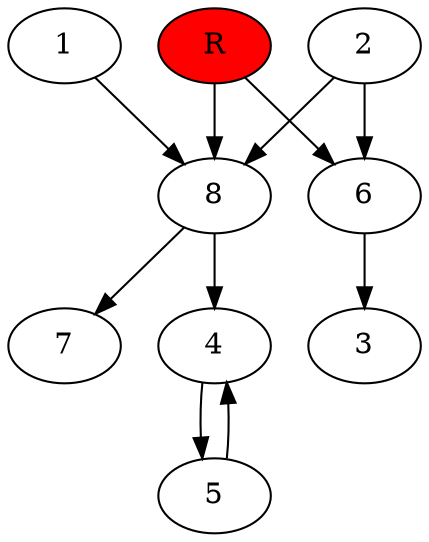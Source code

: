 digraph prb31997 {
	1
	2
	3
	4
	5
	6
	7
	8
	R [fillcolor="#ff0000" style=filled]
	1 -> 8
	2 -> 6
	2 -> 8
	4 -> 5
	5 -> 4
	6 -> 3
	8 -> 4
	8 -> 7
	R -> 6
	R -> 8
}
